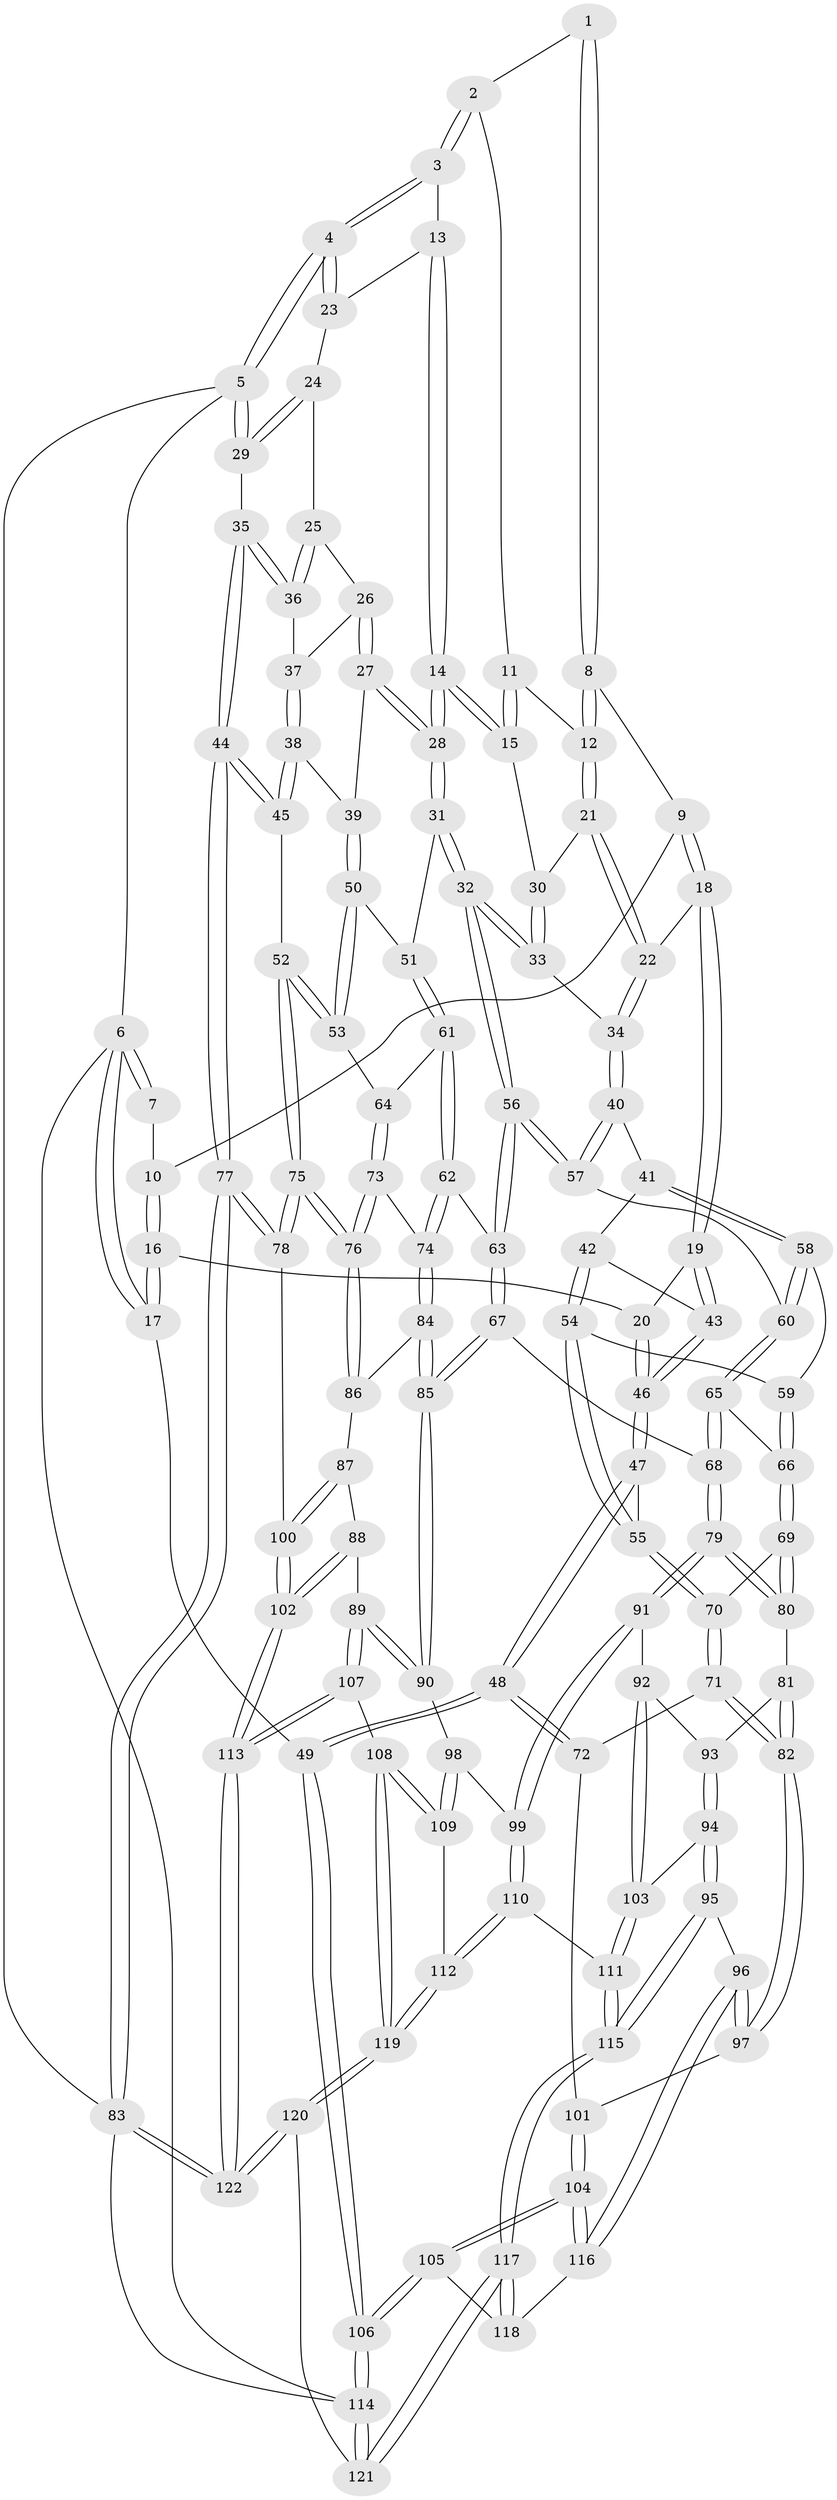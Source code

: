 // coarse degree distribution, {4: 0.3333333333333333, 9: 0.020833333333333332, 3: 0.16666666666666666, 5: 0.3541666666666667, 6: 0.125}
// Generated by graph-tools (version 1.1) at 2025/21/03/04/25 18:21:21]
// undirected, 122 vertices, 302 edges
graph export_dot {
graph [start="1"]
  node [color=gray90,style=filled];
  1 [pos="+0.317141744889147+0"];
  2 [pos="+0.507023825047795+0"];
  3 [pos="+0.7448632313580777+0"];
  4 [pos="+1+0"];
  5 [pos="+1+0"];
  6 [pos="+0+0"];
  7 [pos="+0.1266146948744759+0"];
  8 [pos="+0.31324559165574056+0.019152563335809388"];
  9 [pos="+0.2218082992908839+0.067917769828564"];
  10 [pos="+0.13777049157892354+0"];
  11 [pos="+0.48063760488708457+0"];
  12 [pos="+0.4148682328018319+0.11781982365342875"];
  13 [pos="+0.7265651846632187+0.015217001865410085"];
  14 [pos="+0.6576025064488822+0.1388572905755183"];
  15 [pos="+0.6121508437183513+0.14644062418595563"];
  16 [pos="+0.008353803381033503+0.1723346621665099"];
  17 [pos="+0+0.1853472824179698"];
  18 [pos="+0.255814850389429+0.1769693011149894"];
  19 [pos="+0.1937338440649384+0.2267417224610561"];
  20 [pos="+0.05001503643534153+0.19738676993362467"];
  21 [pos="+0.4153734451383626+0.14115529707351585"];
  22 [pos="+0.3877186826077066+0.17906310509714804"];
  23 [pos="+0.846427585693972+0.12406856630635373"];
  24 [pos="+0.8663960864515667+0.14971389970237794"];
  25 [pos="+0.8543267712593563+0.20087855764920795"];
  26 [pos="+0.8360472863491436+0.22174864560374544"];
  27 [pos="+0.7939817826580718+0.2499101354867133"];
  28 [pos="+0.7216086162917916+0.2547743369450432"];
  29 [pos="+1+0.002125384462096196"];
  30 [pos="+0.5918961077820014+0.15461032376480965"];
  31 [pos="+0.6921035344723392+0.32812727944111875"];
  32 [pos="+0.6218941531200713+0.35650989745310363"];
  33 [pos="+0.5485856965047952+0.2861557760453208"];
  34 [pos="+0.41528918707292023+0.29720423324013545"];
  35 [pos="+1+0.3079961757561646"];
  36 [pos="+0.9794307744851009+0.2555324121129872"];
  37 [pos="+0.8924288110890393+0.27984261515733816"];
  38 [pos="+0.8909849958074734+0.3269087998706973"];
  39 [pos="+0.8332754894768049+0.30867758718009847"];
  40 [pos="+0.41509326197366714+0.2979239456504263"];
  41 [pos="+0.3321954163908024+0.35879402185648773"];
  42 [pos="+0.23082527684005974+0.3152813077936815"];
  43 [pos="+0.2013277303164404+0.26639545040451174"];
  44 [pos="+1+0.33965574660259845"];
  45 [pos="+0.9822098913007812+0.41478887030232897"];
  46 [pos="+0.09072993299919463+0.4072732546937419"];
  47 [pos="+0.08848385609909286+0.4209977326984429"];
  48 [pos="+0+0.5052867723008088"];
  49 [pos="+0+0.5002091968533814"];
  50 [pos="+0.8262504730393743+0.35118555538029556"];
  51 [pos="+0.7252716389336256+0.3700505602639322"];
  52 [pos="+0.9543172163041178+0.43392449957171486"];
  53 [pos="+0.8716934867108224+0.4417656085516242"];
  54 [pos="+0.1884228112750465+0.4398009780600515"];
  55 [pos="+0.1726011556906068+0.45208498805535796"];
  56 [pos="+0.5651363176183087+0.4522879874335901"];
  57 [pos="+0.4521595159330627+0.3669316935239063"];
  58 [pos="+0.3314515963374946+0.36206743561153587"];
  59 [pos="+0.301195529719166+0.4243783042719681"];
  60 [pos="+0.40600577508972285+0.466111439962751"];
  61 [pos="+0.7654026036473974+0.4519392578285127"];
  62 [pos="+0.6778640975511467+0.5368944080341536"];
  63 [pos="+0.5673115973524908+0.5116036332179291"];
  64 [pos="+0.8236809383948341+0.461293263737909"];
  65 [pos="+0.4043327003683775+0.4945318749700572"];
  66 [pos="+0.331741298751191+0.504614380052934"];
  67 [pos="+0.558923924740322+0.5198675609863441"];
  68 [pos="+0.49851126114755934+0.5528726574955364"];
  69 [pos="+0.30650309220440636+0.5395639465780157"];
  70 [pos="+0.1945321250447464+0.5229382935409165"];
  71 [pos="+0.16276799829752595+0.5907588867817012"];
  72 [pos="+0.04262180022152932+0.5960896316497087"];
  73 [pos="+0.827004067969225+0.5620585743628972"];
  74 [pos="+0.6946786514518677+0.5647967365054758"];
  75 [pos="+0.911790422346479+0.6986874855426816"];
  76 [pos="+0.8804899304346496+0.664289207875269"];
  77 [pos="+1+0.8462847270569335"];
  78 [pos="+0.9217617542723726+0.7264710561288892"];
  79 [pos="+0.4647297023179724+0.6212323511770471"];
  80 [pos="+0.3100902643570376+0.5563056679367866"];
  81 [pos="+0.30267515280493823+0.6095025095960533"];
  82 [pos="+0.20878664041854417+0.672107054404835"];
  83 [pos="+1+1"];
  84 [pos="+0.6983590772026723+0.577565822106481"];
  85 [pos="+0.610903600033803+0.6740736575008581"];
  86 [pos="+0.7033368508667838+0.5877807067746916"];
  87 [pos="+0.7040002970904602+0.6205565256468952"];
  88 [pos="+0.6968814846473503+0.6576718919613833"];
  89 [pos="+0.6281785204073763+0.7037612653765505"];
  90 [pos="+0.6110851996606229+0.6780865951980987"];
  91 [pos="+0.4619503932269323+0.633201842160523"];
  92 [pos="+0.3808522662641278+0.6522917477216612"];
  93 [pos="+0.3172411345323251+0.6230265379545059"];
  94 [pos="+0.31526669807822694+0.731814379704999"];
  95 [pos="+0.2155287260796322+0.734861830600869"];
  96 [pos="+0.21223527141109033+0.7334062906643272"];
  97 [pos="+0.20764530821242738+0.7052023275718404"];
  98 [pos="+0.52267785777956+0.6791525934566374"];
  99 [pos="+0.46437226175866064+0.6414042756177979"];
  100 [pos="+0.8723094118743362+0.7514498316431591"];
  101 [pos="+0.06182834423456999+0.6685595190598661"];
  102 [pos="+0.800153177535522+0.794858994124848"];
  103 [pos="+0.32700347978228+0.7342346549746074"];
  104 [pos="+0.04838919449803141+0.7977141925959585"];
  105 [pos="+0+0.857820960786953"];
  106 [pos="+0+1"];
  107 [pos="+0.6309575634346088+0.7709008255828875"];
  108 [pos="+0.6001412728159338+0.7791085014603545"];
  109 [pos="+0.545625661996624+0.7298467877302892"];
  110 [pos="+0.4393185579665567+0.7709559561798702"];
  111 [pos="+0.3721611275836998+0.7735984594172851"];
  112 [pos="+0.44139860111282425+0.7732527119815854"];
  113 [pos="+0.7557526028819203+0.836950606986871"];
  114 [pos="+0+1"];
  115 [pos="+0.30779170570223896+0.8933053421656394"];
  116 [pos="+0.19510375540388977+0.7474536787789576"];
  117 [pos="+0.3090869247255406+1"];
  118 [pos="+0.18793757940840736+0.8656283999370038"];
  119 [pos="+0.49796182658593285+0.8578075038661831"];
  120 [pos="+0.47777689230601145+1"];
  121 [pos="+0.3254061487786825+1"];
  122 [pos="+0.7002712642171741+1"];
  1 -- 2;
  1 -- 8;
  1 -- 8;
  2 -- 3;
  2 -- 3;
  2 -- 11;
  3 -- 4;
  3 -- 4;
  3 -- 13;
  4 -- 5;
  4 -- 5;
  4 -- 23;
  4 -- 23;
  5 -- 6;
  5 -- 29;
  5 -- 29;
  5 -- 83;
  6 -- 7;
  6 -- 7;
  6 -- 17;
  6 -- 17;
  6 -- 114;
  7 -- 10;
  8 -- 9;
  8 -- 12;
  8 -- 12;
  9 -- 10;
  9 -- 18;
  9 -- 18;
  10 -- 16;
  10 -- 16;
  11 -- 12;
  11 -- 15;
  11 -- 15;
  12 -- 21;
  12 -- 21;
  13 -- 14;
  13 -- 14;
  13 -- 23;
  14 -- 15;
  14 -- 15;
  14 -- 28;
  14 -- 28;
  15 -- 30;
  16 -- 17;
  16 -- 17;
  16 -- 20;
  17 -- 49;
  18 -- 19;
  18 -- 19;
  18 -- 22;
  19 -- 20;
  19 -- 43;
  19 -- 43;
  20 -- 46;
  20 -- 46;
  21 -- 22;
  21 -- 22;
  21 -- 30;
  22 -- 34;
  22 -- 34;
  23 -- 24;
  24 -- 25;
  24 -- 29;
  24 -- 29;
  25 -- 26;
  25 -- 36;
  25 -- 36;
  26 -- 27;
  26 -- 27;
  26 -- 37;
  27 -- 28;
  27 -- 28;
  27 -- 39;
  28 -- 31;
  28 -- 31;
  29 -- 35;
  30 -- 33;
  30 -- 33;
  31 -- 32;
  31 -- 32;
  31 -- 51;
  32 -- 33;
  32 -- 33;
  32 -- 56;
  32 -- 56;
  33 -- 34;
  34 -- 40;
  34 -- 40;
  35 -- 36;
  35 -- 36;
  35 -- 44;
  35 -- 44;
  36 -- 37;
  37 -- 38;
  37 -- 38;
  38 -- 39;
  38 -- 45;
  38 -- 45;
  39 -- 50;
  39 -- 50;
  40 -- 41;
  40 -- 57;
  40 -- 57;
  41 -- 42;
  41 -- 58;
  41 -- 58;
  42 -- 43;
  42 -- 54;
  42 -- 54;
  43 -- 46;
  43 -- 46;
  44 -- 45;
  44 -- 45;
  44 -- 77;
  44 -- 77;
  45 -- 52;
  46 -- 47;
  46 -- 47;
  47 -- 48;
  47 -- 48;
  47 -- 55;
  48 -- 49;
  48 -- 49;
  48 -- 72;
  48 -- 72;
  49 -- 106;
  49 -- 106;
  50 -- 51;
  50 -- 53;
  50 -- 53;
  51 -- 61;
  51 -- 61;
  52 -- 53;
  52 -- 53;
  52 -- 75;
  52 -- 75;
  53 -- 64;
  54 -- 55;
  54 -- 55;
  54 -- 59;
  55 -- 70;
  55 -- 70;
  56 -- 57;
  56 -- 57;
  56 -- 63;
  56 -- 63;
  57 -- 60;
  58 -- 59;
  58 -- 60;
  58 -- 60;
  59 -- 66;
  59 -- 66;
  60 -- 65;
  60 -- 65;
  61 -- 62;
  61 -- 62;
  61 -- 64;
  62 -- 63;
  62 -- 74;
  62 -- 74;
  63 -- 67;
  63 -- 67;
  64 -- 73;
  64 -- 73;
  65 -- 66;
  65 -- 68;
  65 -- 68;
  66 -- 69;
  66 -- 69;
  67 -- 68;
  67 -- 85;
  67 -- 85;
  68 -- 79;
  68 -- 79;
  69 -- 70;
  69 -- 80;
  69 -- 80;
  70 -- 71;
  70 -- 71;
  71 -- 72;
  71 -- 82;
  71 -- 82;
  72 -- 101;
  73 -- 74;
  73 -- 76;
  73 -- 76;
  74 -- 84;
  74 -- 84;
  75 -- 76;
  75 -- 76;
  75 -- 78;
  75 -- 78;
  76 -- 86;
  76 -- 86;
  77 -- 78;
  77 -- 78;
  77 -- 83;
  77 -- 83;
  78 -- 100;
  79 -- 80;
  79 -- 80;
  79 -- 91;
  79 -- 91;
  80 -- 81;
  81 -- 82;
  81 -- 82;
  81 -- 93;
  82 -- 97;
  82 -- 97;
  83 -- 122;
  83 -- 122;
  83 -- 114;
  84 -- 85;
  84 -- 85;
  84 -- 86;
  85 -- 90;
  85 -- 90;
  86 -- 87;
  87 -- 88;
  87 -- 100;
  87 -- 100;
  88 -- 89;
  88 -- 102;
  88 -- 102;
  89 -- 90;
  89 -- 90;
  89 -- 107;
  89 -- 107;
  90 -- 98;
  91 -- 92;
  91 -- 99;
  91 -- 99;
  92 -- 93;
  92 -- 103;
  92 -- 103;
  93 -- 94;
  93 -- 94;
  94 -- 95;
  94 -- 95;
  94 -- 103;
  95 -- 96;
  95 -- 115;
  95 -- 115;
  96 -- 97;
  96 -- 97;
  96 -- 116;
  96 -- 116;
  97 -- 101;
  98 -- 99;
  98 -- 109;
  98 -- 109;
  99 -- 110;
  99 -- 110;
  100 -- 102;
  100 -- 102;
  101 -- 104;
  101 -- 104;
  102 -- 113;
  102 -- 113;
  103 -- 111;
  103 -- 111;
  104 -- 105;
  104 -- 105;
  104 -- 116;
  104 -- 116;
  105 -- 106;
  105 -- 106;
  105 -- 118;
  106 -- 114;
  106 -- 114;
  107 -- 108;
  107 -- 113;
  107 -- 113;
  108 -- 109;
  108 -- 109;
  108 -- 119;
  108 -- 119;
  109 -- 112;
  110 -- 111;
  110 -- 112;
  110 -- 112;
  111 -- 115;
  111 -- 115;
  112 -- 119;
  112 -- 119;
  113 -- 122;
  113 -- 122;
  114 -- 121;
  114 -- 121;
  115 -- 117;
  115 -- 117;
  116 -- 118;
  117 -- 118;
  117 -- 118;
  117 -- 121;
  117 -- 121;
  119 -- 120;
  119 -- 120;
  120 -- 121;
  120 -- 122;
  120 -- 122;
}
